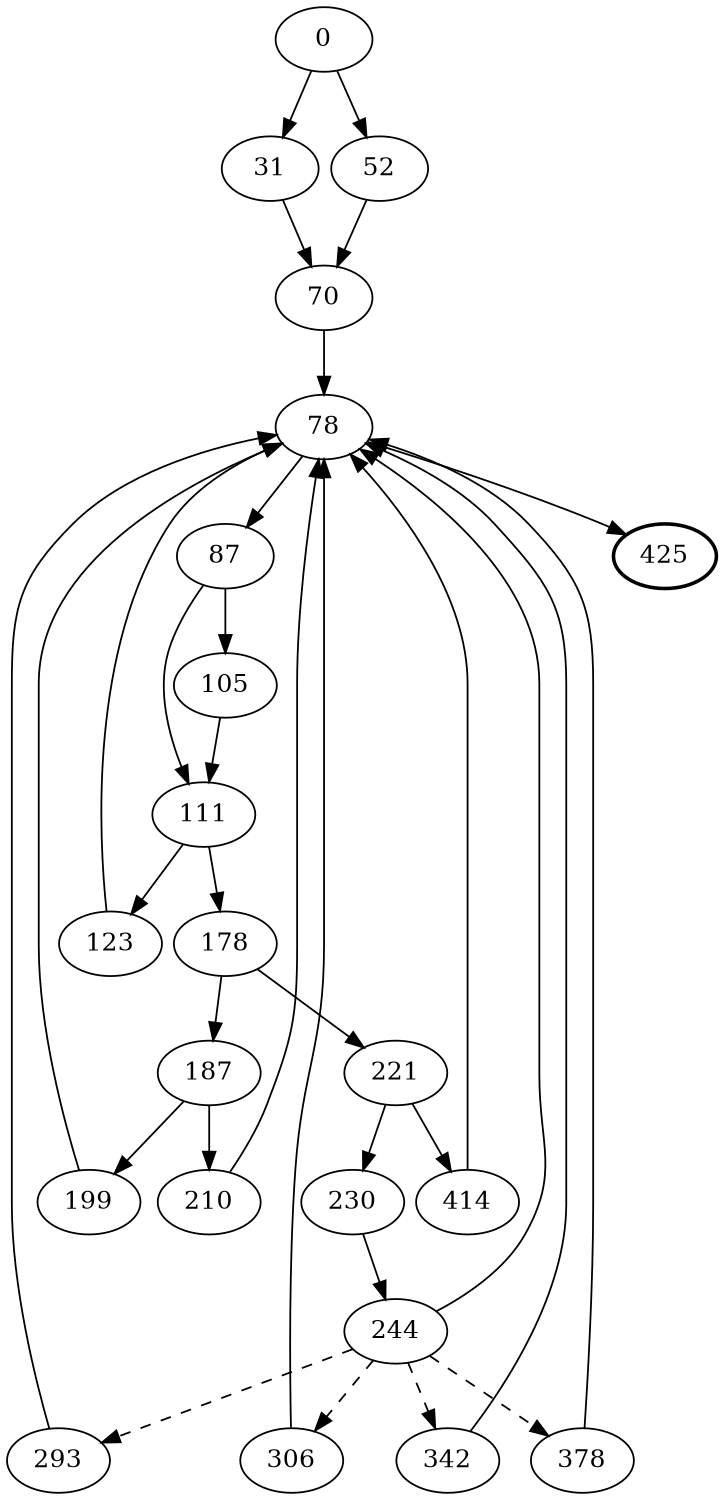 digraph main
{
	size="7.5,10"; 
	ratio=auto;
	nodesep=0.1;
	0 -> { 31; 52; };
	31 -> { 70; };
	70 -> { 78; };
	78 -> { 87; 425; };
	87 -> { 105; 111; };
	105 -> { 111; };
	111 -> { 123; 178; };
	123 -> { 78; };
	178 -> { 187; 221; };
	187 -> { 199; 210; };
	199 -> { 78; };
	210 -> { 78; };
	221 -> { 230; 414; };
	230 -> { 244; };
	244 -> { 78; };
	244 -> { 293; 306; 342; 378; }[style=dashed];
	293 -> { 78; };
	306 -> { 78; };
	342 -> { 78; };
	378 -> { 78; };
	414 -> { 78; };
	425 [style=bold];
	52 -> { 70; };
}
